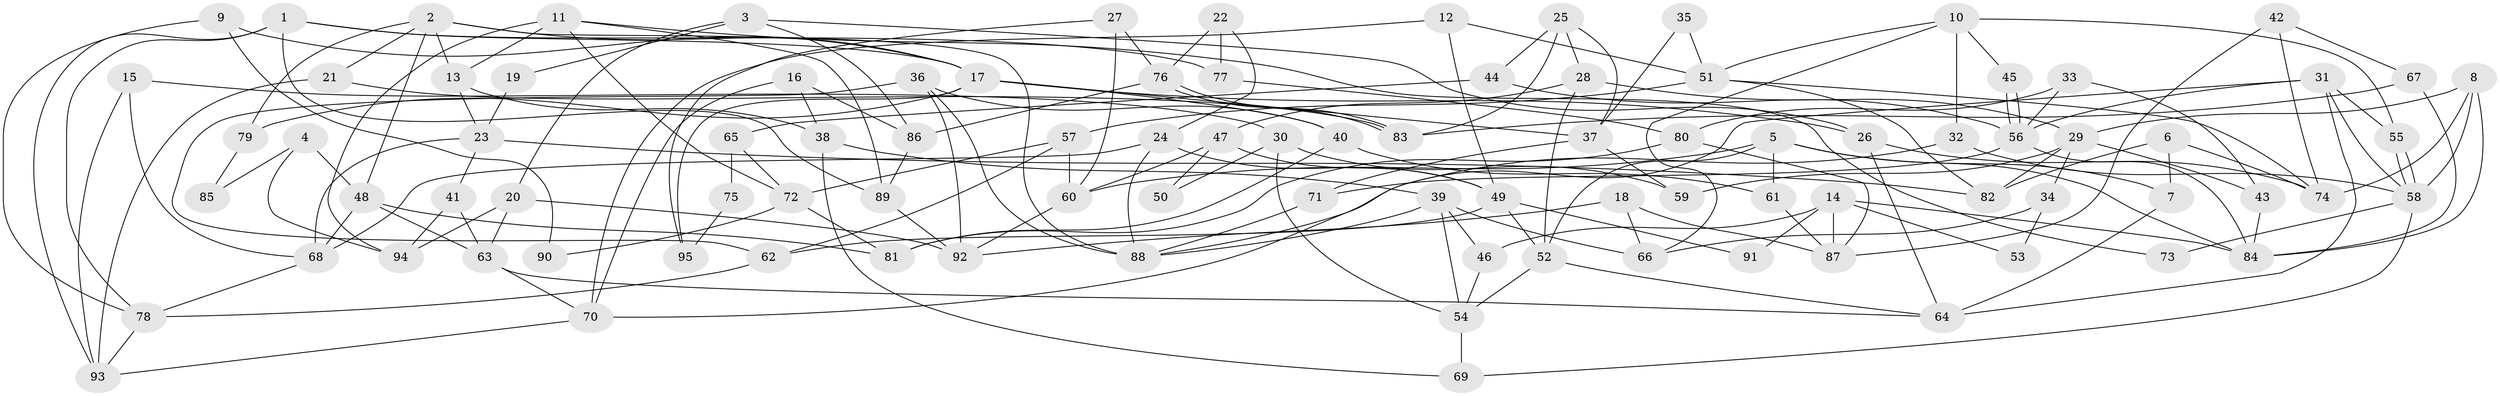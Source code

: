 // Generated by graph-tools (version 1.1) at 2025/36/03/09/25 02:36:15]
// undirected, 95 vertices, 190 edges
graph export_dot {
graph [start="1"]
  node [color=gray90,style=filled];
  1;
  2;
  3;
  4;
  5;
  6;
  7;
  8;
  9;
  10;
  11;
  12;
  13;
  14;
  15;
  16;
  17;
  18;
  19;
  20;
  21;
  22;
  23;
  24;
  25;
  26;
  27;
  28;
  29;
  30;
  31;
  32;
  33;
  34;
  35;
  36;
  37;
  38;
  39;
  40;
  41;
  42;
  43;
  44;
  45;
  46;
  47;
  48;
  49;
  50;
  51;
  52;
  53;
  54;
  55;
  56;
  57;
  58;
  59;
  60;
  61;
  62;
  63;
  64;
  65;
  66;
  67;
  68;
  69;
  70;
  71;
  72;
  73;
  74;
  75;
  76;
  77;
  78;
  79;
  80;
  81;
  82;
  83;
  84;
  85;
  86;
  87;
  88;
  89;
  90;
  91;
  92;
  93;
  94;
  95;
  1 -- 93;
  1 -- 89;
  1 -- 17;
  1 -- 77;
  1 -- 78;
  2 -- 88;
  2 -- 17;
  2 -- 13;
  2 -- 21;
  2 -- 48;
  2 -- 79;
  3 -- 86;
  3 -- 26;
  3 -- 19;
  3 -- 20;
  4 -- 94;
  4 -- 48;
  4 -- 85;
  5 -- 7;
  5 -- 84;
  5 -- 52;
  5 -- 60;
  5 -- 61;
  6 -- 74;
  6 -- 82;
  6 -- 7;
  7 -- 64;
  8 -- 58;
  8 -- 29;
  8 -- 74;
  8 -- 84;
  9 -- 78;
  9 -- 17;
  9 -- 90;
  10 -- 55;
  10 -- 51;
  10 -- 32;
  10 -- 45;
  10 -- 66;
  11 -- 89;
  11 -- 13;
  11 -- 72;
  11 -- 73;
  11 -- 94;
  12 -- 49;
  12 -- 70;
  12 -- 51;
  13 -- 23;
  13 -- 38;
  14 -- 87;
  14 -- 84;
  14 -- 46;
  14 -- 53;
  14 -- 91;
  15 -- 68;
  15 -- 93;
  15 -- 30;
  16 -- 70;
  16 -- 38;
  16 -- 86;
  17 -- 26;
  17 -- 37;
  17 -- 40;
  17 -- 79;
  17 -- 95;
  18 -- 92;
  18 -- 66;
  18 -- 87;
  19 -- 23;
  20 -- 92;
  20 -- 63;
  20 -- 94;
  21 -- 83;
  21 -- 93;
  22 -- 24;
  22 -- 77;
  22 -- 76;
  23 -- 68;
  23 -- 41;
  23 -- 82;
  24 -- 88;
  24 -- 49;
  24 -- 68;
  25 -- 37;
  25 -- 28;
  25 -- 44;
  25 -- 83;
  26 -- 74;
  26 -- 64;
  27 -- 76;
  27 -- 60;
  27 -- 95;
  28 -- 52;
  28 -- 29;
  28 -- 47;
  29 -- 82;
  29 -- 59;
  29 -- 34;
  29 -- 43;
  30 -- 54;
  30 -- 50;
  30 -- 59;
  31 -- 58;
  31 -- 56;
  31 -- 55;
  31 -- 64;
  31 -- 70;
  32 -- 88;
  32 -- 58;
  33 -- 56;
  33 -- 80;
  33 -- 43;
  34 -- 66;
  34 -- 53;
  35 -- 51;
  35 -- 37;
  36 -- 62;
  36 -- 40;
  36 -- 88;
  36 -- 92;
  37 -- 71;
  37 -- 59;
  38 -- 69;
  38 -- 39;
  39 -- 54;
  39 -- 46;
  39 -- 66;
  39 -- 88;
  40 -- 81;
  40 -- 61;
  41 -- 94;
  41 -- 63;
  42 -- 67;
  42 -- 87;
  42 -- 74;
  43 -- 84;
  44 -- 56;
  44 -- 65;
  45 -- 56;
  45 -- 56;
  46 -- 54;
  47 -- 60;
  47 -- 49;
  47 -- 50;
  48 -- 68;
  48 -- 63;
  48 -- 81;
  49 -- 52;
  49 -- 62;
  49 -- 91;
  51 -- 74;
  51 -- 57;
  51 -- 82;
  52 -- 64;
  52 -- 54;
  54 -- 69;
  55 -- 58;
  55 -- 58;
  56 -- 84;
  56 -- 71;
  57 -- 62;
  57 -- 60;
  57 -- 72;
  58 -- 69;
  58 -- 73;
  60 -- 92;
  61 -- 87;
  62 -- 78;
  63 -- 64;
  63 -- 70;
  65 -- 72;
  65 -- 75;
  67 -- 83;
  67 -- 84;
  68 -- 78;
  70 -- 93;
  71 -- 88;
  72 -- 81;
  72 -- 90;
  75 -- 95;
  76 -- 83;
  76 -- 83;
  76 -- 86;
  77 -- 80;
  78 -- 93;
  79 -- 85;
  80 -- 81;
  80 -- 87;
  86 -- 89;
  89 -- 92;
}
